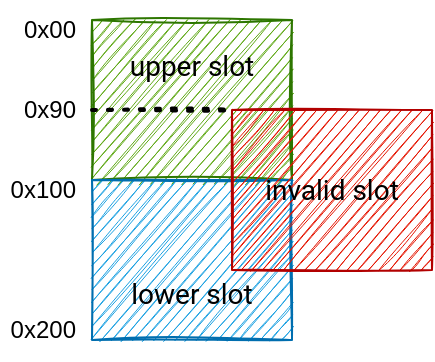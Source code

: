 <mxfile version="20.4.0" type="device"><diagram id="nH46Ka52wi_Pq414-JSc" name="Page-1"><mxGraphModel dx="1428" dy="759" grid="1" gridSize="10" guides="1" tooltips="1" connect="1" arrows="1" fold="1" page="1" pageScale="1" pageWidth="850" pageHeight="1100" math="0" shadow="0"><root><mxCell id="0"/><mxCell id="1" parent="0"/><mxCell id="jdGUJgqeYbqLarej4zdY-1" value="&lt;font style=&quot;font-size: 14px;&quot; color=&quot;#000000&quot;&gt;&lt;font style=&quot;font-size: 14px;&quot; data-font-src=&quot;https://fonts.googleapis.com/css?family=Roboto&quot; face=&quot;Roboto&quot;&gt;upper slot&lt;br&gt;&lt;br&gt;&lt;/font&gt;&lt;br&gt;&lt;/font&gt;" style="rounded=0;whiteSpace=wrap;html=1;sketch=1;fillColor=#60a917;strokeColor=#2D7600;fontColor=#ffffff;" vertex="1" parent="1"><mxGeometry x="320" y="200" width="100" height="80" as="geometry"/></mxCell><mxCell id="jdGUJgqeYbqLarej4zdY-2" value="&lt;font style=&quot;font-size: 14px;&quot; data-font-src=&quot;https://fonts.googleapis.com/css?family=Roboto&quot; face=&quot;Roboto&quot; color=&quot;#000000&quot;&gt;&lt;br&gt;&lt;br&gt;lower slot&lt;/font&gt;" style="rounded=0;whiteSpace=wrap;html=1;sketch=1;fillColor=#1ba1e2;strokeColor=#006EAF;fontColor=#ffffff;" vertex="1" parent="1"><mxGeometry x="320" y="280" width="100" height="80" as="geometry"/></mxCell><mxCell id="jdGUJgqeYbqLarej4zdY-3" value="0x00" style="text;html=1;strokeColor=none;fillColor=none;align=right;verticalAlign=middle;whiteSpace=wrap;rounded=0;sketch=1;" vertex="1" parent="1"><mxGeometry x="274" y="190" width="40" height="30" as="geometry"/></mxCell><mxCell id="jdGUJgqeYbqLarej4zdY-4" value="0x100" style="text;html=1;strokeColor=none;fillColor=none;align=right;verticalAlign=middle;whiteSpace=wrap;rounded=0;sketch=1;" vertex="1" parent="1"><mxGeometry x="274" y="270" width="40" height="30" as="geometry"/></mxCell><mxCell id="jdGUJgqeYbqLarej4zdY-6" value="0x200" style="text;html=1;strokeColor=none;fillColor=none;align=right;verticalAlign=middle;whiteSpace=wrap;rounded=0;sketch=1;" vertex="1" parent="1"><mxGeometry x="274" y="340" width="40" height="30" as="geometry"/></mxCell><mxCell id="jdGUJgqeYbqLarej4zdY-7" value="&lt;font style=&quot;font-size: 14px;&quot; data-font-src=&quot;https://fonts.googleapis.com/css?family=Roboto&quot; face=&quot;Roboto&quot; color=&quot;#000000&quot;&gt;invalid slot&lt;/font&gt;" style="rounded=0;whiteSpace=wrap;html=1;sketch=1;fillColor=#e51400;strokeColor=#B20000;fontColor=#ffffff;" vertex="1" parent="1"><mxGeometry x="390" y="245" width="100" height="80" as="geometry"/></mxCell><mxCell id="jdGUJgqeYbqLarej4zdY-9" value="" style="endArrow=none;dashed=1;html=1;dashPattern=1 3;strokeWidth=2;rounded=0;entryX=0;entryY=0;entryDx=0;entryDy=0;sketch=1;" edge="1" parent="1" target="jdGUJgqeYbqLarej4zdY-7"><mxGeometry width="50" height="50" relative="1" as="geometry"><mxPoint x="320" y="245" as="sourcePoint"/><mxPoint x="450" y="370" as="targetPoint"/></mxGeometry></mxCell><mxCell id="jdGUJgqeYbqLarej4zdY-10" value="0x90" style="text;html=1;strokeColor=none;fillColor=none;align=right;verticalAlign=middle;whiteSpace=wrap;rounded=0;sketch=1;" vertex="1" parent="1"><mxGeometry x="274" y="230" width="40" height="30" as="geometry"/></mxCell></root></mxGraphModel></diagram></mxfile>